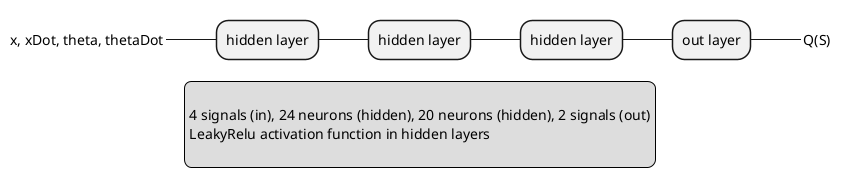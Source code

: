 @startmindmap

* hidden layer
** hidden layer
*** hidden layer
**** out layer
*****_ Q(S)

left side

**_ x, xDot, theta, thetaDot


legend

4 signals (in), 24 neurons (hidden), 20 neurons (hidden), 2 signals (out)
LeakyRelu activation function in hidden layers

end legend


@endmindmap